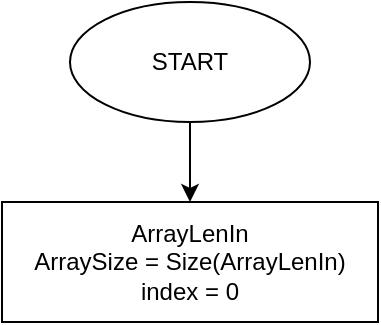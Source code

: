 <mxfile>
    <diagram id="oqrH97KJNtoqMFoJ66zQ" name="Страница 1">
        <mxGraphModel dx="1152" dy="632" grid="1" gridSize="10" guides="1" tooltips="1" connect="1" arrows="1" fold="1" page="1" pageScale="1" pageWidth="827" pageHeight="1169" math="0" shadow="0">
            <root>
                <mxCell id="0"/>
                <mxCell id="1" parent="0"/>
                <mxCell id="4" value="" style="edgeStyle=none;html=1;" edge="1" parent="1" source="2" target="3">
                    <mxGeometry relative="1" as="geometry"/>
                </mxCell>
                <mxCell id="2" value="START" style="ellipse;whiteSpace=wrap;html=1;" vertex="1" parent="1">
                    <mxGeometry x="354" y="30" width="120" height="60" as="geometry"/>
                </mxCell>
                <mxCell id="3" value="ArrayLenIn&lt;br&gt;ArraySize = Size(ArrayLenIn)&lt;br&gt;index = 0" style="rounded=0;whiteSpace=wrap;html=1;" vertex="1" parent="1">
                    <mxGeometry x="320" y="130" width="188" height="60" as="geometry"/>
                </mxCell>
            </root>
        </mxGraphModel>
    </diagram>
</mxfile>